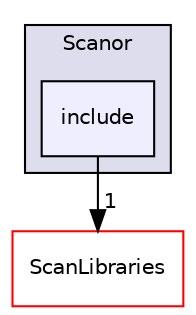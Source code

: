 digraph "include" {
  compound=true
  node [ fontsize="10", fontname="Helvetica"];
  edge [ labelfontsize="10", labelfontname="Helvetica"];
  subgraph clusterdir_b3d746ee3f73c27582c04e786d179c55 {
    graph [ bgcolor="#ddddee", pencolor="black", label="Scanor" fontname="Helvetica", fontsize="10", URL="dir_b3d746ee3f73c27582c04e786d179c55.html"]
  dir_5757b9eb12a7f581780cb46c56433927 [shape=box, label="include", style="filled", fillcolor="#eeeeff", pencolor="black", URL="dir_5757b9eb12a7f581780cb46c56433927.html"];
  }
  dir_d1f3dbe10f157d97e145494b8a91d73e [shape=box label="ScanLibraries" fillcolor="white" style="filled" color="red" URL="dir_d1f3dbe10f157d97e145494b8a91d73e.html"];
  dir_5757b9eb12a7f581780cb46c56433927->dir_d1f3dbe10f157d97e145494b8a91d73e [headlabel="1", labeldistance=1.5 headhref="dir_000039_000060.html"];
}
